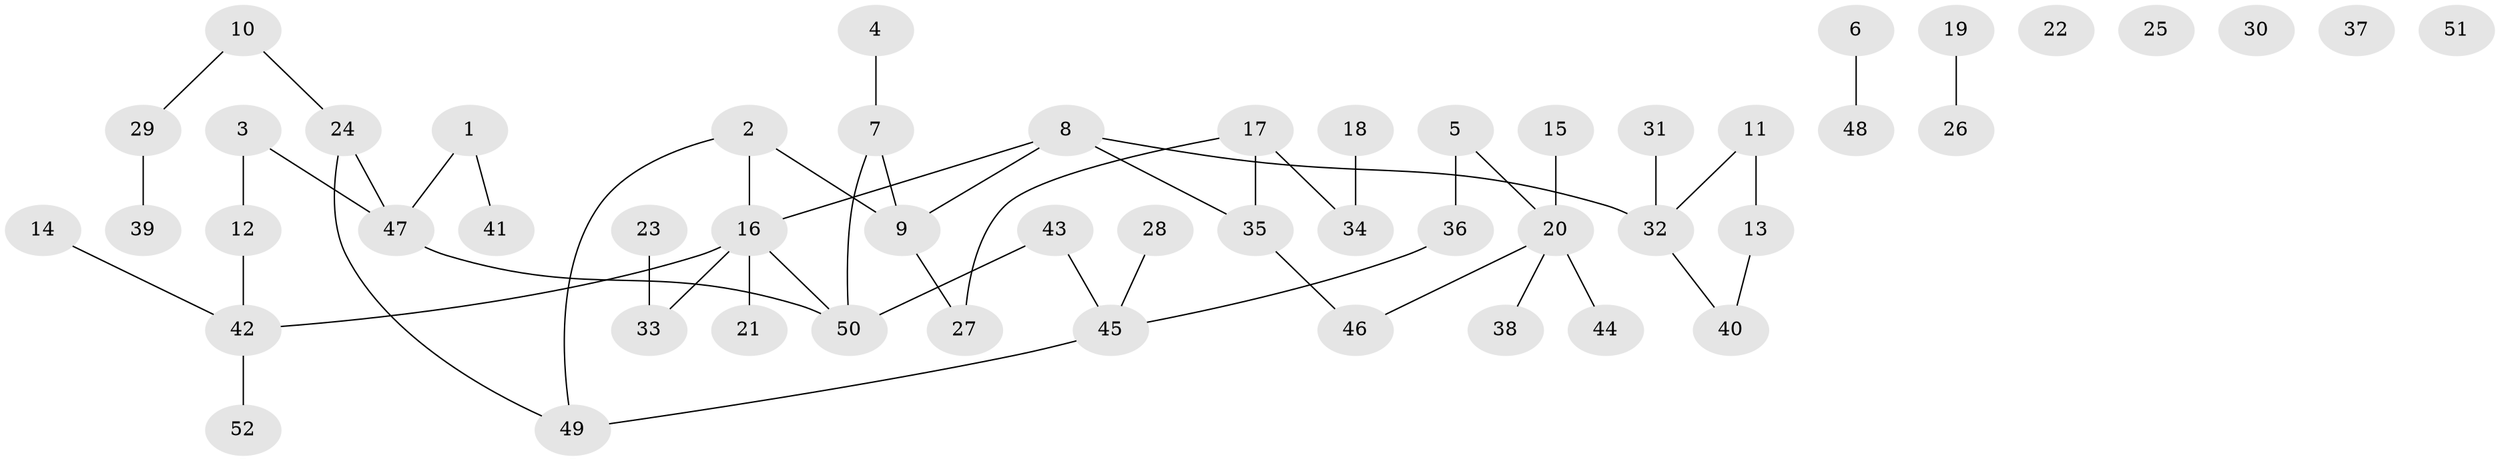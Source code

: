 // Generated by graph-tools (version 1.1) at 2025/38/03/09/25 04:38:49]
// undirected, 52 vertices, 52 edges
graph export_dot {
graph [start="1"]
  node [color=gray90,style=filled];
  1;
  2;
  3;
  4;
  5;
  6;
  7;
  8;
  9;
  10;
  11;
  12;
  13;
  14;
  15;
  16;
  17;
  18;
  19;
  20;
  21;
  22;
  23;
  24;
  25;
  26;
  27;
  28;
  29;
  30;
  31;
  32;
  33;
  34;
  35;
  36;
  37;
  38;
  39;
  40;
  41;
  42;
  43;
  44;
  45;
  46;
  47;
  48;
  49;
  50;
  51;
  52;
  1 -- 41;
  1 -- 47;
  2 -- 9;
  2 -- 16;
  2 -- 49;
  3 -- 12;
  3 -- 47;
  4 -- 7;
  5 -- 20;
  5 -- 36;
  6 -- 48;
  7 -- 9;
  7 -- 50;
  8 -- 9;
  8 -- 16;
  8 -- 32;
  8 -- 35;
  9 -- 27;
  10 -- 24;
  10 -- 29;
  11 -- 13;
  11 -- 32;
  12 -- 42;
  13 -- 40;
  14 -- 42;
  15 -- 20;
  16 -- 21;
  16 -- 33;
  16 -- 42;
  16 -- 50;
  17 -- 27;
  17 -- 34;
  17 -- 35;
  18 -- 34;
  19 -- 26;
  20 -- 38;
  20 -- 44;
  20 -- 46;
  23 -- 33;
  24 -- 47;
  24 -- 49;
  28 -- 45;
  29 -- 39;
  31 -- 32;
  32 -- 40;
  35 -- 46;
  36 -- 45;
  42 -- 52;
  43 -- 45;
  43 -- 50;
  45 -- 49;
  47 -- 50;
}
